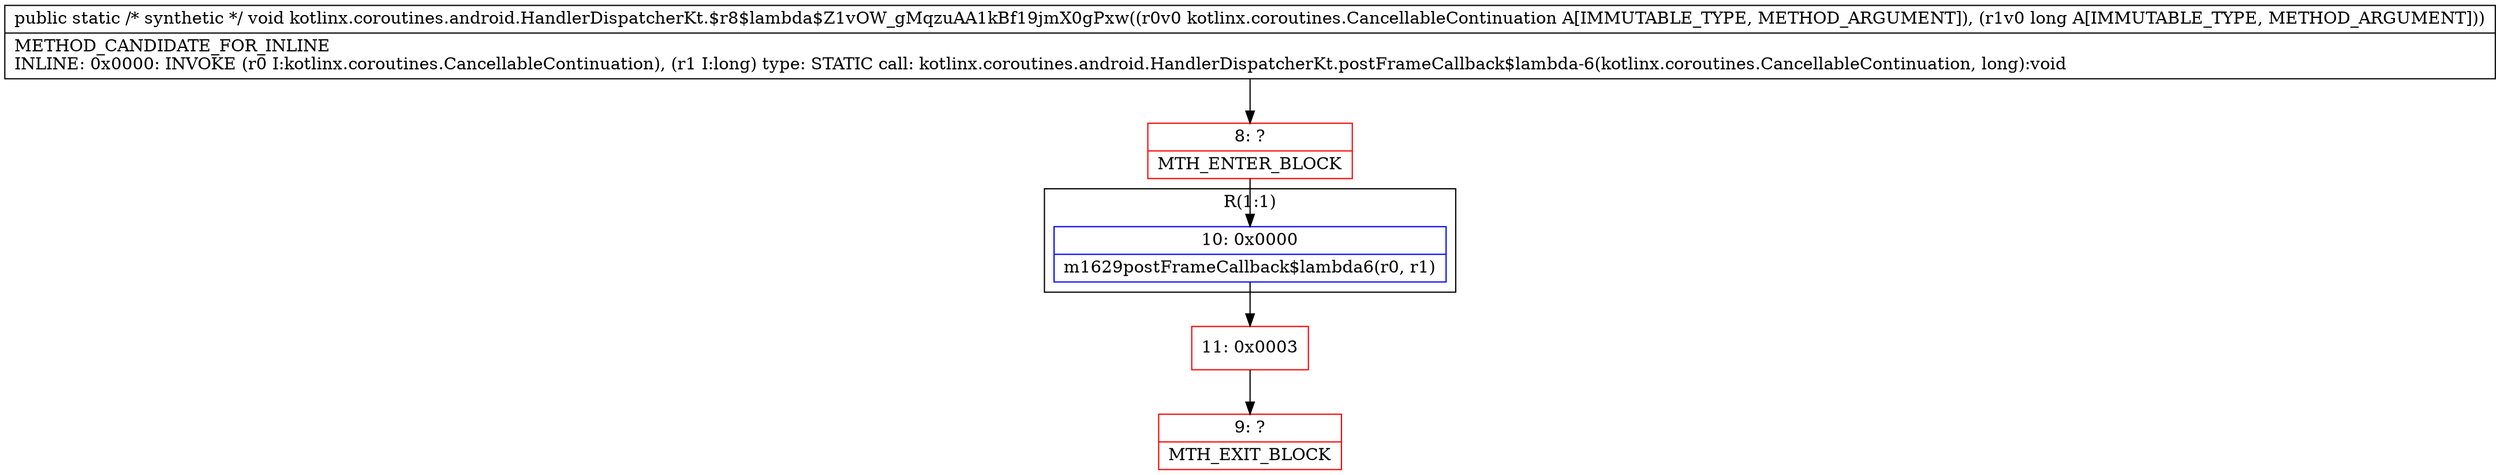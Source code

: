 digraph "CFG forkotlinx.coroutines.android.HandlerDispatcherKt.$r8$lambda$Z1vOW_gMqzuAA1kBf19jmX0gPxw(Lkotlinx\/coroutines\/CancellableContinuation;J)V" {
subgraph cluster_Region_1497522185 {
label = "R(1:1)";
node [shape=record,color=blue];
Node_10 [shape=record,label="{10\:\ 0x0000|m1629postFrameCallback$lambda6(r0, r1)\l}"];
}
Node_8 [shape=record,color=red,label="{8\:\ ?|MTH_ENTER_BLOCK\l}"];
Node_11 [shape=record,color=red,label="{11\:\ 0x0003}"];
Node_9 [shape=record,color=red,label="{9\:\ ?|MTH_EXIT_BLOCK\l}"];
MethodNode[shape=record,label="{public static \/* synthetic *\/ void kotlinx.coroutines.android.HandlerDispatcherKt.$r8$lambda$Z1vOW_gMqzuAA1kBf19jmX0gPxw((r0v0 kotlinx.coroutines.CancellableContinuation A[IMMUTABLE_TYPE, METHOD_ARGUMENT]), (r1v0 long A[IMMUTABLE_TYPE, METHOD_ARGUMENT]))  | METHOD_CANDIDATE_FOR_INLINE\lINLINE: 0x0000: INVOKE  (r0 I:kotlinx.coroutines.CancellableContinuation), (r1 I:long) type: STATIC call: kotlinx.coroutines.android.HandlerDispatcherKt.postFrameCallback$lambda\-6(kotlinx.coroutines.CancellableContinuation, long):void\l}"];
MethodNode -> Node_8;Node_10 -> Node_11;
Node_8 -> Node_10;
Node_11 -> Node_9;
}

